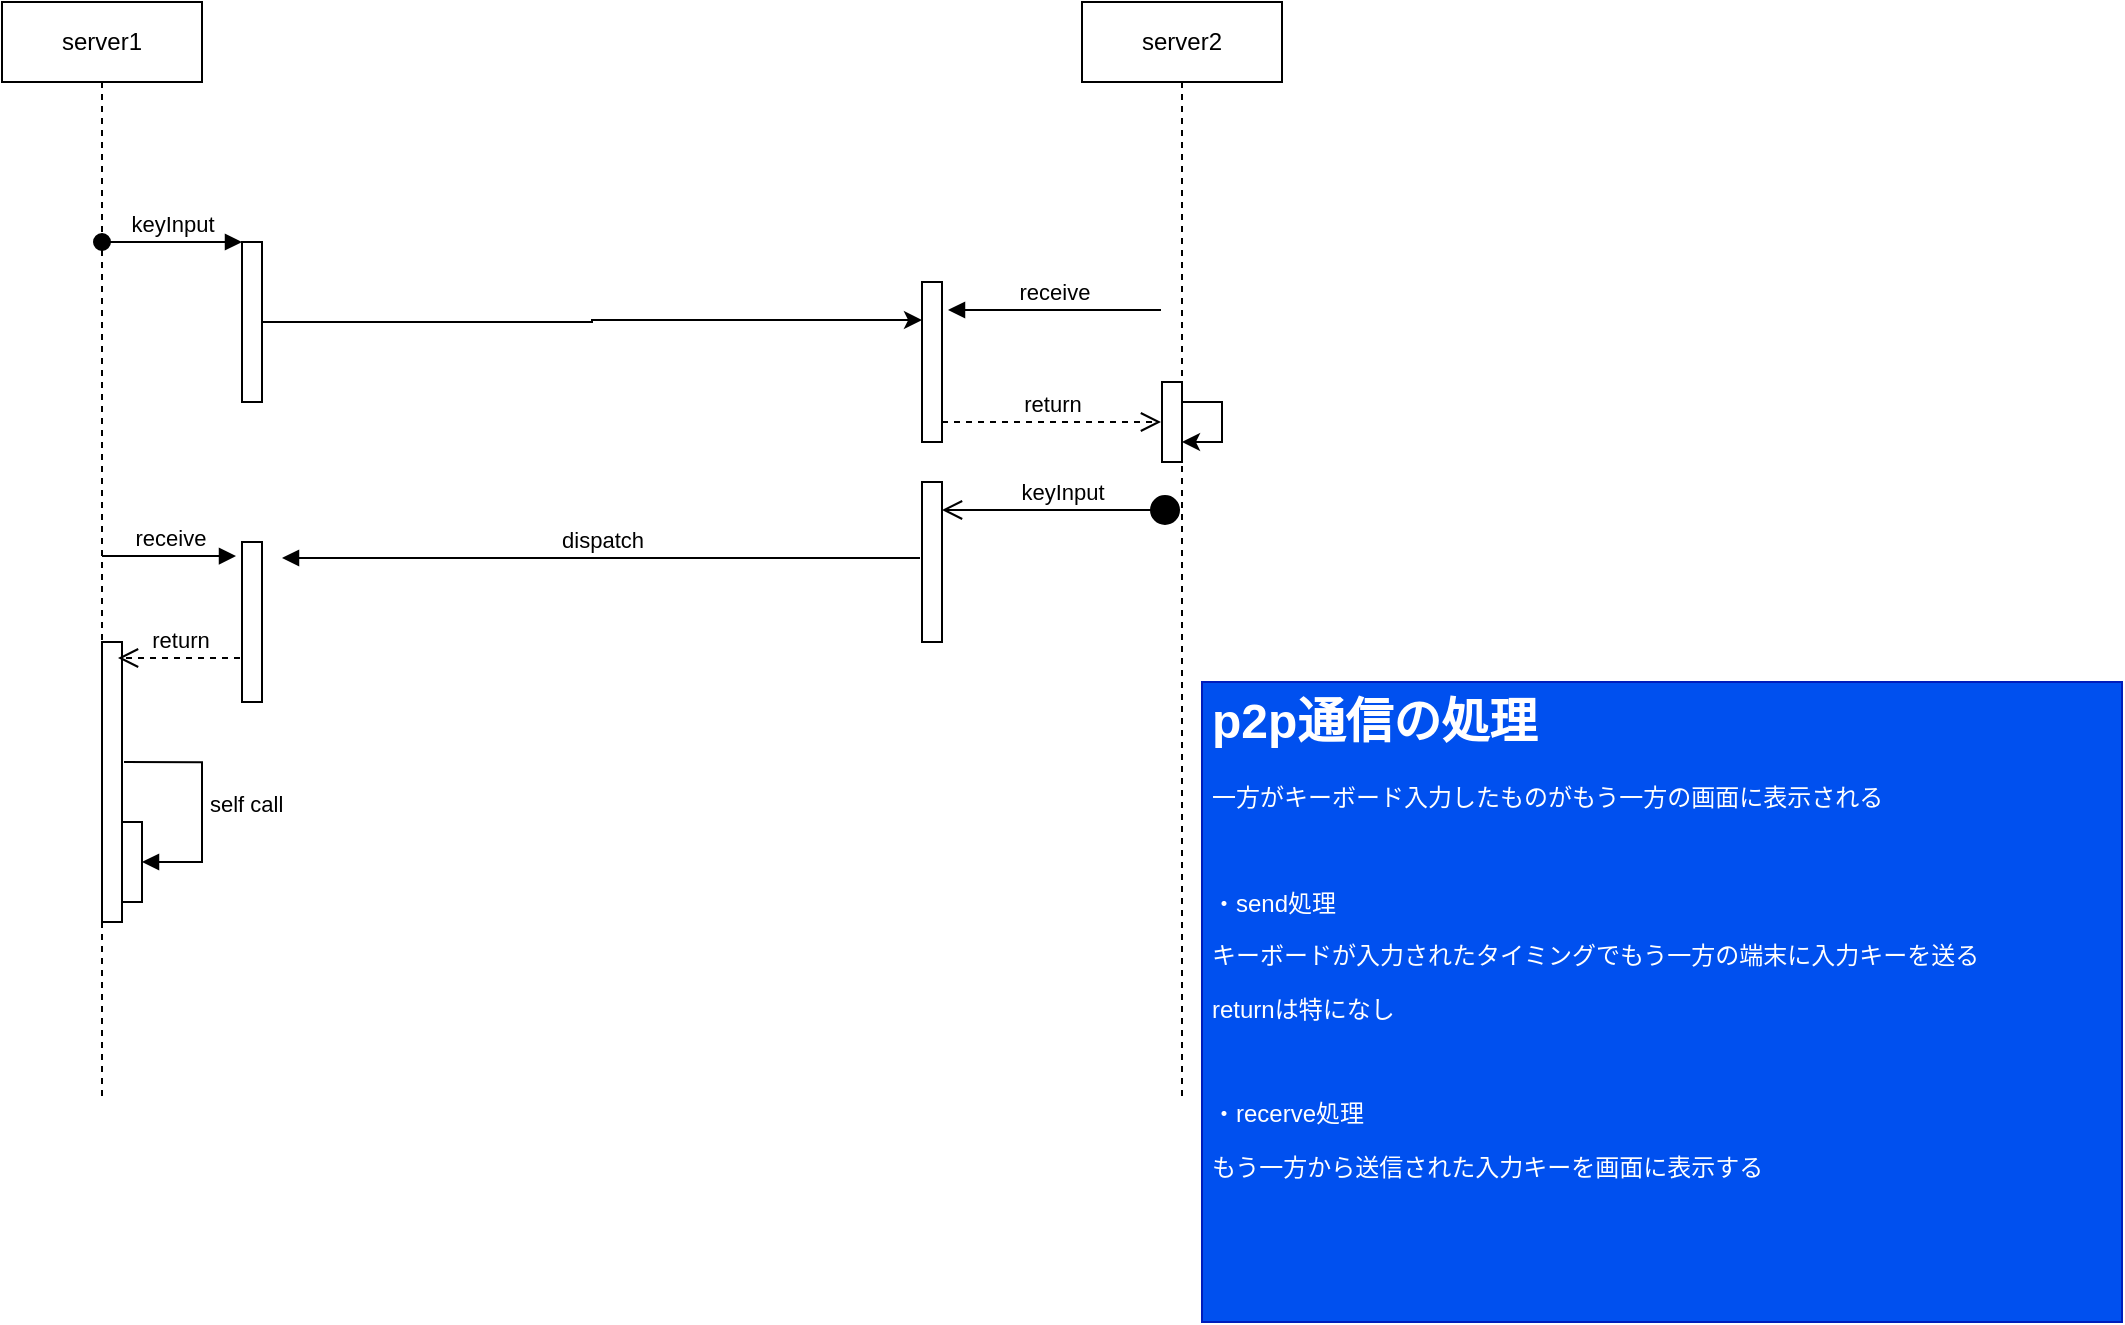 <mxfile version="20.2.5" type="device"><diagram id="ZjvaRHeJtVy1InFV12A1" name="ページ1"><mxGraphModel dx="1886" dy="937" grid="1" gridSize="10" guides="1" tooltips="1" connect="1" arrows="1" fold="1" page="1" pageScale="1" pageWidth="1169" pageHeight="827" math="0" shadow="0"><root><mxCell id="0"/><mxCell id="1" parent="0"/><mxCell id="1nKno8aOucfz3zU-ltaq-10" value="&lt;h1&gt;p2p通信の処理&lt;/h1&gt;&lt;p&gt;一方がキーボード入力したものがもう一方の画面に表示される&lt;/p&gt;&lt;p&gt;&lt;br&gt;&lt;/p&gt;&lt;p&gt;・send処理&lt;/p&gt;&lt;p&gt;キーボードが入力されたタイミングで&lt;span style=&quot;background-color: initial;&quot;&gt;もう一方の端末に入力キーを送る&lt;/span&gt;&lt;/p&gt;&lt;p&gt;returnは特になし&lt;/p&gt;&lt;p&gt;&lt;br&gt;&lt;/p&gt;&lt;p&gt;・recerve処理&lt;/p&gt;&lt;p&gt;もう一方から送信された入力キーを画面に表示する&lt;/p&gt;&lt;p&gt;&lt;br&gt;&lt;/p&gt;&lt;p&gt;　&lt;/p&gt;" style="text;html=1;strokeColor=#001DBC;fillColor=#0050ef;spacing=5;spacingTop=-20;whiteSpace=wrap;overflow=hidden;rounded=0;fontColor=#ffffff;" parent="1" vertex="1"><mxGeometry x="680" y="380" width="460" height="320" as="geometry"/></mxCell><mxCell id="1nKno8aOucfz3zU-ltaq-14" value="server1" style="shape=umlLifeline;perimeter=lifelinePerimeter;whiteSpace=wrap;html=1;container=1;collapsible=0;recursiveResize=0;outlineConnect=0;" parent="1" vertex="1"><mxGeometry x="80" y="40" width="100" height="550" as="geometry"/></mxCell><mxCell id="1nKno8aOucfz3zU-ltaq-54" value="" style="html=1;points=[];perimeter=orthogonalPerimeter;" parent="1nKno8aOucfz3zU-ltaq-14" vertex="1"><mxGeometry x="50" y="320" width="10" height="140" as="geometry"/></mxCell><mxCell id="1nKno8aOucfz3zU-ltaq-61" value="self call" style="edgeStyle=orthogonalEdgeStyle;html=1;align=left;spacingLeft=2;endArrow=block;rounded=0;entryX=1;entryY=0.5;exitX=1.1;exitY=0.429;exitDx=0;exitDy=0;exitPerimeter=0;entryDx=0;entryDy=0;entryPerimeter=0;" parent="1nKno8aOucfz3zU-ltaq-14" source="1nKno8aOucfz3zU-ltaq-54" target="1nKno8aOucfz3zU-ltaq-60" edge="1"><mxGeometry relative="1" as="geometry"><mxPoint x="55" y="344" as="sourcePoint"/><Array as="points"><mxPoint x="100" y="380"/><mxPoint x="100" y="430"/></Array></mxGeometry></mxCell><mxCell id="1nKno8aOucfz3zU-ltaq-60" value="" style="html=1;points=[];perimeter=orthogonalPerimeter;" parent="1nKno8aOucfz3zU-ltaq-14" vertex="1"><mxGeometry x="60" y="410" width="10" height="40" as="geometry"/></mxCell><mxCell id="1nKno8aOucfz3zU-ltaq-15" value="server2" style="shape=umlLifeline;perimeter=lifelinePerimeter;whiteSpace=wrap;html=1;container=1;collapsible=0;recursiveResize=0;outlineConnect=0;" parent="1" vertex="1"><mxGeometry x="620" y="40" width="100" height="550" as="geometry"/></mxCell><mxCell id="1nKno8aOucfz3zU-ltaq-34" value="" style="html=1;points=[];perimeter=orthogonalPerimeter;" parent="1nKno8aOucfz3zU-ltaq-15" vertex="1"><mxGeometry x="40" y="190" width="10" height="40" as="geometry"/></mxCell><mxCell id="1nKno8aOucfz3zU-ltaq-65" style="edgeStyle=orthogonalEdgeStyle;rounded=0;orthogonalLoop=1;jettySize=auto;html=1;" parent="1nKno8aOucfz3zU-ltaq-15" source="1nKno8aOucfz3zU-ltaq-34" target="1nKno8aOucfz3zU-ltaq-34" edge="1"><mxGeometry relative="1" as="geometry"/></mxCell><mxCell id="1nKno8aOucfz3zU-ltaq-24" style="edgeStyle=orthogonalEdgeStyle;rounded=0;orthogonalLoop=1;jettySize=auto;html=1;entryX=0;entryY=0.238;entryDx=0;entryDy=0;entryPerimeter=0;" parent="1" source="1nKno8aOucfz3zU-ltaq-19" target="1nKno8aOucfz3zU-ltaq-28" edge="1"><mxGeometry relative="1" as="geometry"><mxPoint x="585" y="200" as="targetPoint"/></mxGeometry></mxCell><mxCell id="1nKno8aOucfz3zU-ltaq-19" value="" style="html=1;points=[];perimeter=orthogonalPerimeter;" parent="1" vertex="1"><mxGeometry x="200" y="160" width="10" height="80" as="geometry"/></mxCell><mxCell id="1nKno8aOucfz3zU-ltaq-20" value="keyInput" style="html=1;verticalAlign=bottom;startArrow=oval;endArrow=block;startSize=8;rounded=0;" parent="1" target="1nKno8aOucfz3zU-ltaq-19" edge="1"><mxGeometry relative="1" as="geometry"><mxPoint x="130" y="160" as="sourcePoint"/></mxGeometry></mxCell><mxCell id="1nKno8aOucfz3zU-ltaq-28" value="" style="html=1;points=[];perimeter=orthogonalPerimeter;" parent="1" vertex="1"><mxGeometry x="540" y="180" width="10" height="80" as="geometry"/></mxCell><mxCell id="1nKno8aOucfz3zU-ltaq-29" value="receive" style="html=1;verticalAlign=bottom;endArrow=block;rounded=0;entryX=1.3;entryY=0.175;entryDx=0;entryDy=0;entryPerimeter=0;" parent="1" target="1nKno8aOucfz3zU-ltaq-28" edge="1"><mxGeometry relative="1" as="geometry"><mxPoint x="659.5" y="194" as="sourcePoint"/><mxPoint x="530" y="180" as="targetPoint"/></mxGeometry></mxCell><mxCell id="1nKno8aOucfz3zU-ltaq-30" value="return" style="html=1;verticalAlign=bottom;endArrow=open;dashed=1;endSize=8;rounded=0;" parent="1" edge="1"><mxGeometry relative="1" as="geometry"><mxPoint x="659.5" y="250" as="targetPoint"/><mxPoint x="550" y="250" as="sourcePoint"/></mxGeometry></mxCell><mxCell id="1nKno8aOucfz3zU-ltaq-33" value="" style="html=1;points=[];perimeter=orthogonalPerimeter;" parent="1" vertex="1"><mxGeometry x="540" y="280" width="10" height="80" as="geometry"/></mxCell><mxCell id="1nKno8aOucfz3zU-ltaq-49" value="" style="html=1;points=[];perimeter=orthogonalPerimeter;" parent="1" vertex="1"><mxGeometry x="200" y="310" width="10" height="80" as="geometry"/></mxCell><mxCell id="1nKno8aOucfz3zU-ltaq-50" value="keyInput" style="html=1;verticalAlign=bottom;startArrow=circle;startFill=1;endArrow=open;startSize=6;endSize=8;rounded=0;entryX=1;entryY=0.175;entryDx=0;entryDy=0;entryPerimeter=0;" parent="1" source="1nKno8aOucfz3zU-ltaq-15" target="1nKno8aOucfz3zU-ltaq-33" edge="1"><mxGeometry width="80" relative="1" as="geometry"><mxPoint x="560" y="320" as="sourcePoint"/><mxPoint x="640" y="320" as="targetPoint"/></mxGeometry></mxCell><mxCell id="1nKno8aOucfz3zU-ltaq-51" value="dispatch" style="html=1;verticalAlign=bottom;endArrow=block;rounded=0;exitX=-0.1;exitY=0.475;exitDx=0;exitDy=0;exitPerimeter=0;" parent="1" source="1nKno8aOucfz3zU-ltaq-33" edge="1"><mxGeometry width="80" relative="1" as="geometry"><mxPoint x="910" y="450" as="sourcePoint"/><mxPoint x="220" y="318" as="targetPoint"/></mxGeometry></mxCell><mxCell id="1nKno8aOucfz3zU-ltaq-52" value="receive" style="html=1;verticalAlign=bottom;endArrow=block;rounded=0;entryX=-0.3;entryY=0.088;entryDx=0;entryDy=0;entryPerimeter=0;" parent="1" source="1nKno8aOucfz3zU-ltaq-14" target="1nKno8aOucfz3zU-ltaq-49" edge="1"><mxGeometry width="80" relative="1" as="geometry"><mxPoint x="240" y="390" as="sourcePoint"/><mxPoint x="990" y="450" as="targetPoint"/></mxGeometry></mxCell><mxCell id="1nKno8aOucfz3zU-ltaq-58" value="return" style="html=1;verticalAlign=bottom;endArrow=open;dashed=1;endSize=8;rounded=0;exitX=-0.1;exitY=0.825;exitDx=0;exitDy=0;exitPerimeter=0;entryX=0.8;entryY=0.4;entryDx=0;entryDy=0;entryPerimeter=0;" parent="1" edge="1"><mxGeometry relative="1" as="geometry"><mxPoint x="199" y="368" as="sourcePoint"/><mxPoint x="138" y="368" as="targetPoint"/></mxGeometry></mxCell></root></mxGraphModel></diagram></mxfile>